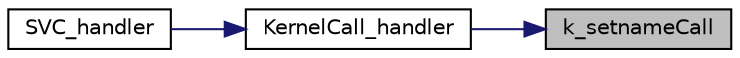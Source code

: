 digraph "k_setnameCall"
{
 // LATEX_PDF_SIZE
  edge [fontname="Helvetica",fontsize="10",labelfontname="Helvetica",labelfontsize="10"];
  node [fontname="Helvetica",fontsize="10",shape=record];
  rankdir="RL";
  Node1 [label="k_setnameCall",height=0.2,width=0.4,color="black", fillcolor="grey75", style="filled", fontcolor="black",tooltip="Performs all operations required to set the name of the running process."];
  Node1 -> Node2 [dir="back",color="midnightblue",fontsize="10",style="solid"];
  Node2 [label="KernelCall_handler",height=0.2,width=0.4,color="black", fillcolor="white", style="filled",URL="$k__handlers_8h.html#a53c69e53135737e747747a3a6eb8dd69",tooltip="Kernel Call Handler function."];
  Node2 -> Node3 [dir="back",color="midnightblue",fontsize="10",style="solid"];
  Node3 [label="SVC_handler",height=0.2,width=0.4,color="black", fillcolor="white", style="filled",URL="$k__handlers_8c.html#a5703d8fe19774bd873f7d7db5cd60242",tooltip="Supervisor Call trap handler."];
}
